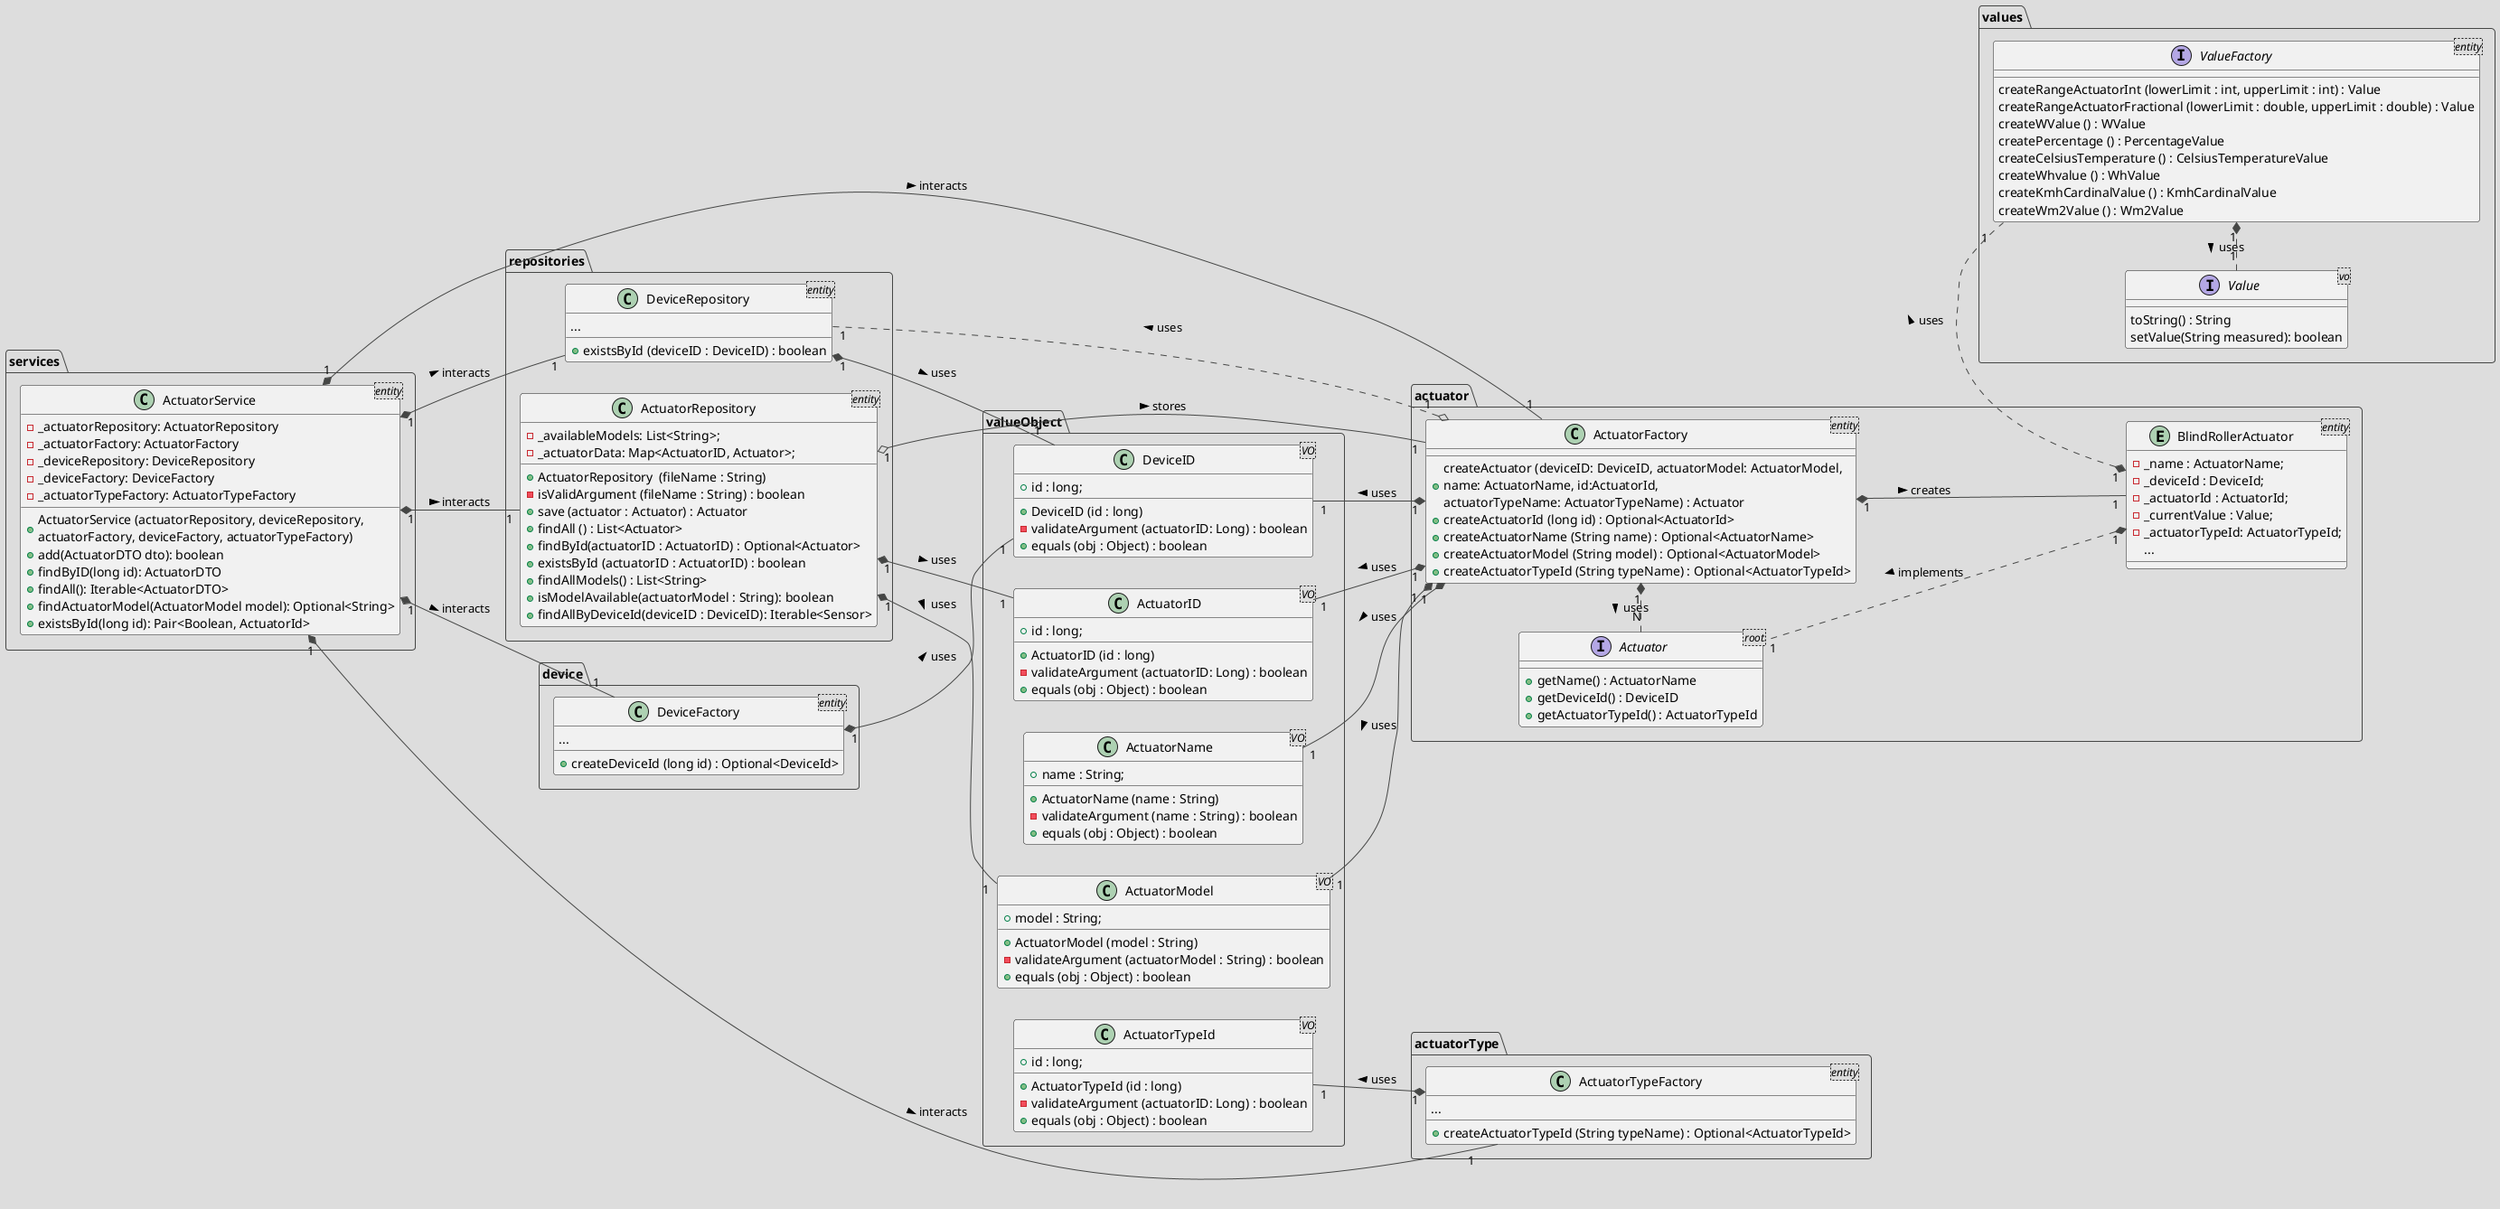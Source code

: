 @startuml
!theme toy
left to right direction

package values{
 interface Value<vo> {
 toString() : String
 setValue(String measured): boolean
 }
  interface ValueFactory<entity>{
  createRangeActuatorInt (lowerLimit : int, upperLimit : int) : Value
  createRangeActuatorFractional (lowerLimit : double, upperLimit : double) : Value
  createWValue () : WValue
  createPercentage () : PercentageValue
  createCelsiusTemperature () : CelsiusTemperatureValue
  createWhvalue () : WhValue
  createKmhCardinalValue () : KmhCardinalValue
  createWm2Value () : Wm2Value
  }
}

package repositories{
    class ActuatorRepository<entity>{
     - _availableModels: List<String>;
     - _actuatorData: Map<ActuatorID, Actuator>;
     + ActuatorRepository  (fileName : String)
     - isValidArgument (fileName : String) : boolean
     + save (actuator : Actuator) : Actuator
     + findAll () : List<Actuator>
     + findById(actuatorID : ActuatorID) : Optional<Actuator>
     + existsById (actuatorID : ActuatorID) : boolean
     + findAllModels() : List<String>
     + isModelAvailable(actuatorModel : String): boolean
     + findAllByDeviceId(deviceID : DeviceID): Iterable<Sensor>
    }

    class DeviceRepository<entity>{
    ...
    + existsById (deviceID : DeviceID) : boolean
    }
}

package actuator{
    class ActuatorFactory<entity>{
    + createActuator (deviceID: DeviceID, actuatorModel: ActuatorModel, \nname: ActuatorName, id:ActuatorId, \nactuatorTypeName: ActuatorTypeName) : Actuator
    + createActuatorId (long id) : Optional<ActuatorId>
    + createActuatorName (String name) : Optional<ActuatorName>
    + createActuatorModel (String model) : Optional<ActuatorModel>
    + createActuatorTypeId (String typeName) : Optional<ActuatorTypeId>
    }

    interface Actuator <root> {
    + getName() : ActuatorName
    + getDeviceId() : DeviceID
    + getActuatorTypeId() : ActuatorTypeId
    }

    entity BlindRollerActuator<entity>{
    - _name : ActuatorName;
    - _deviceId : DeviceId;
    - _actuatorId : ActuatorId;
    - _currentValue : Value;
    - _actuatorTypeId: ActuatorTypeId;
     ...
    }
}

package actuatorType {
    class ActuatorTypeFactory<entity>{
    + createActuatorTypeId (String typeName) : Optional<ActuatorTypeId>
    ...
    }
}

package device {
    class DeviceFactory<entity>{
    ...
    + createDeviceId (long id) : Optional<DeviceId>
    }
 }

package valueObject{
    class ActuatorName<VO>{
    + name : String;
    + ActuatorName (name : String)
    - validateArgument (name : String) : boolean
    + equals (obj : Object) : boolean
    }

    class ActuatorModel<VO>{
    + model : String;
    + ActuatorModel (model : String)
    - validateArgument (actuatorModel : String) : boolean
    + equals (obj : Object) : boolean
    }

    class ActuatorID <VO>{
    + id : long;
    + ActuatorID (id : long)
    - validateArgument (actuatorID: Long) : boolean
    + equals (obj : Object) : boolean
    }

    class DeviceID <VO>{
     + id : long;
     + DeviceID (id : long)
     - validateArgument (actuatorID: Long) : boolean
     + equals (obj : Object) : boolean
    }

    class ActuatorTypeId<VO>{
     + id : long;
     + ActuatorTypeId (id : long)
     - validateArgument (actuatorID: Long) : boolean
     + equals (obj : Object) : boolean
    }

}
package services{
class ActuatorService<entity>{
  - _actuatorRepository: ActuatorRepository
  - _actuatorFactory: ActuatorFactory
  - _deviceRepository: DeviceRepository
  - _deviceFactory: DeviceFactory
  - _actuatorTypeFactory: ActuatorTypeFactory
  + ActuatorService (actuatorRepository, deviceRepository, \nactuatorFactory, deviceFactory, actuatorTypeFactory)
  + add(ActuatorDTO dto): boolean
  + findByID(long id): ActuatorDTO
  + findAll(): Iterable<ActuatorDTO>
  + findActuatorModel(ActuatorModel model): Optional<String>
  + existsById(long id): Pair<Boolean, ActuatorId>
}
}

ActuatorRepository "1" o-- "1" ActuatorFactory : stores >
ActuatorFactory "1" *.left. "N" Actuator : uses >
ActuatorFactory "1" *-up- "1" ActuatorName : uses >
ActuatorFactory "1" *-up- "1" ActuatorModel : uses >
ActuatorRepository "1" *-- "1" ActuatorModel : uses >
DeviceFactory "1" *-down- "1" DeviceID : uses >
DeviceRepository "1" *-- "1" DeviceID : uses >
ActuatorTypeFactory "1" *-up- "1" ActuatorTypeId : uses >
ActuatorFactory "1" o.left. "1" DeviceRepository : uses >
ActuatorFactory "1" *-- "1" DeviceID : uses >
BlindRollerActuator "1" *.down. "1" Actuator : implements >
ActuatorFactory "1" *-- "1" BlindRollerActuator : creates >
BlindRollerActuator "1" *.right. "1" ValueFactory : uses >
ActuatorFactory "1" *-up- "1" ActuatorID : uses >
ActuatorRepository "1" *-- "1" ActuatorID : uses >
ValueFactory "1" *.left. "1" Value : uses >
ActuatorService "1" *-- "1" ActuatorRepository : interacts >
ActuatorService "1" *-- "1" DeviceRepository : interacts >
ActuatorService "1" *-- "1" ActuatorFactory : interacts >
ActuatorService "1" *-- "1" DeviceFactory : interacts >
ActuatorService "1" *-- "1" ActuatorTypeFactory : interacts >

@enduml